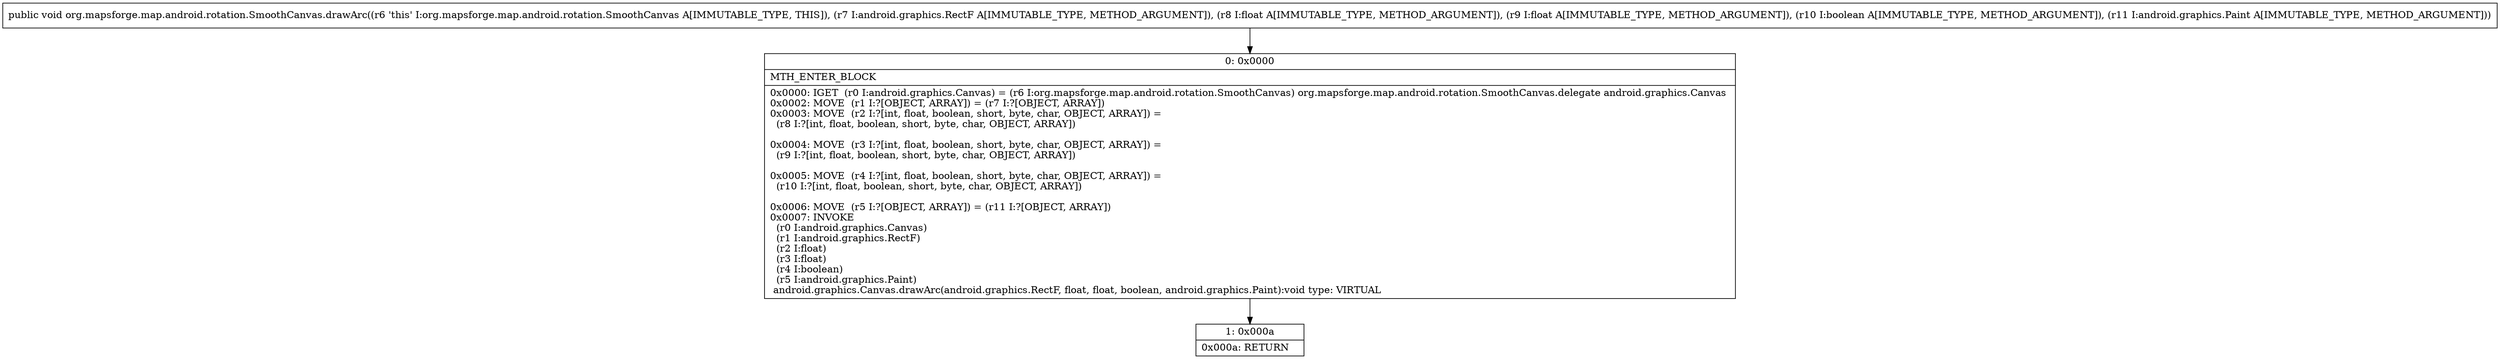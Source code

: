 digraph "CFG fororg.mapsforge.map.android.rotation.SmoothCanvas.drawArc(Landroid\/graphics\/RectF;FFZLandroid\/graphics\/Paint;)V" {
Node_0 [shape=record,label="{0\:\ 0x0000|MTH_ENTER_BLOCK\l|0x0000: IGET  (r0 I:android.graphics.Canvas) = (r6 I:org.mapsforge.map.android.rotation.SmoothCanvas) org.mapsforge.map.android.rotation.SmoothCanvas.delegate android.graphics.Canvas \l0x0002: MOVE  (r1 I:?[OBJECT, ARRAY]) = (r7 I:?[OBJECT, ARRAY]) \l0x0003: MOVE  (r2 I:?[int, float, boolean, short, byte, char, OBJECT, ARRAY]) = \l  (r8 I:?[int, float, boolean, short, byte, char, OBJECT, ARRAY])\l \l0x0004: MOVE  (r3 I:?[int, float, boolean, short, byte, char, OBJECT, ARRAY]) = \l  (r9 I:?[int, float, boolean, short, byte, char, OBJECT, ARRAY])\l \l0x0005: MOVE  (r4 I:?[int, float, boolean, short, byte, char, OBJECT, ARRAY]) = \l  (r10 I:?[int, float, boolean, short, byte, char, OBJECT, ARRAY])\l \l0x0006: MOVE  (r5 I:?[OBJECT, ARRAY]) = (r11 I:?[OBJECT, ARRAY]) \l0x0007: INVOKE  \l  (r0 I:android.graphics.Canvas)\l  (r1 I:android.graphics.RectF)\l  (r2 I:float)\l  (r3 I:float)\l  (r4 I:boolean)\l  (r5 I:android.graphics.Paint)\l android.graphics.Canvas.drawArc(android.graphics.RectF, float, float, boolean, android.graphics.Paint):void type: VIRTUAL \l}"];
Node_1 [shape=record,label="{1\:\ 0x000a|0x000a: RETURN   \l}"];
MethodNode[shape=record,label="{public void org.mapsforge.map.android.rotation.SmoothCanvas.drawArc((r6 'this' I:org.mapsforge.map.android.rotation.SmoothCanvas A[IMMUTABLE_TYPE, THIS]), (r7 I:android.graphics.RectF A[IMMUTABLE_TYPE, METHOD_ARGUMENT]), (r8 I:float A[IMMUTABLE_TYPE, METHOD_ARGUMENT]), (r9 I:float A[IMMUTABLE_TYPE, METHOD_ARGUMENT]), (r10 I:boolean A[IMMUTABLE_TYPE, METHOD_ARGUMENT]), (r11 I:android.graphics.Paint A[IMMUTABLE_TYPE, METHOD_ARGUMENT])) }"];
MethodNode -> Node_0;
Node_0 -> Node_1;
}

